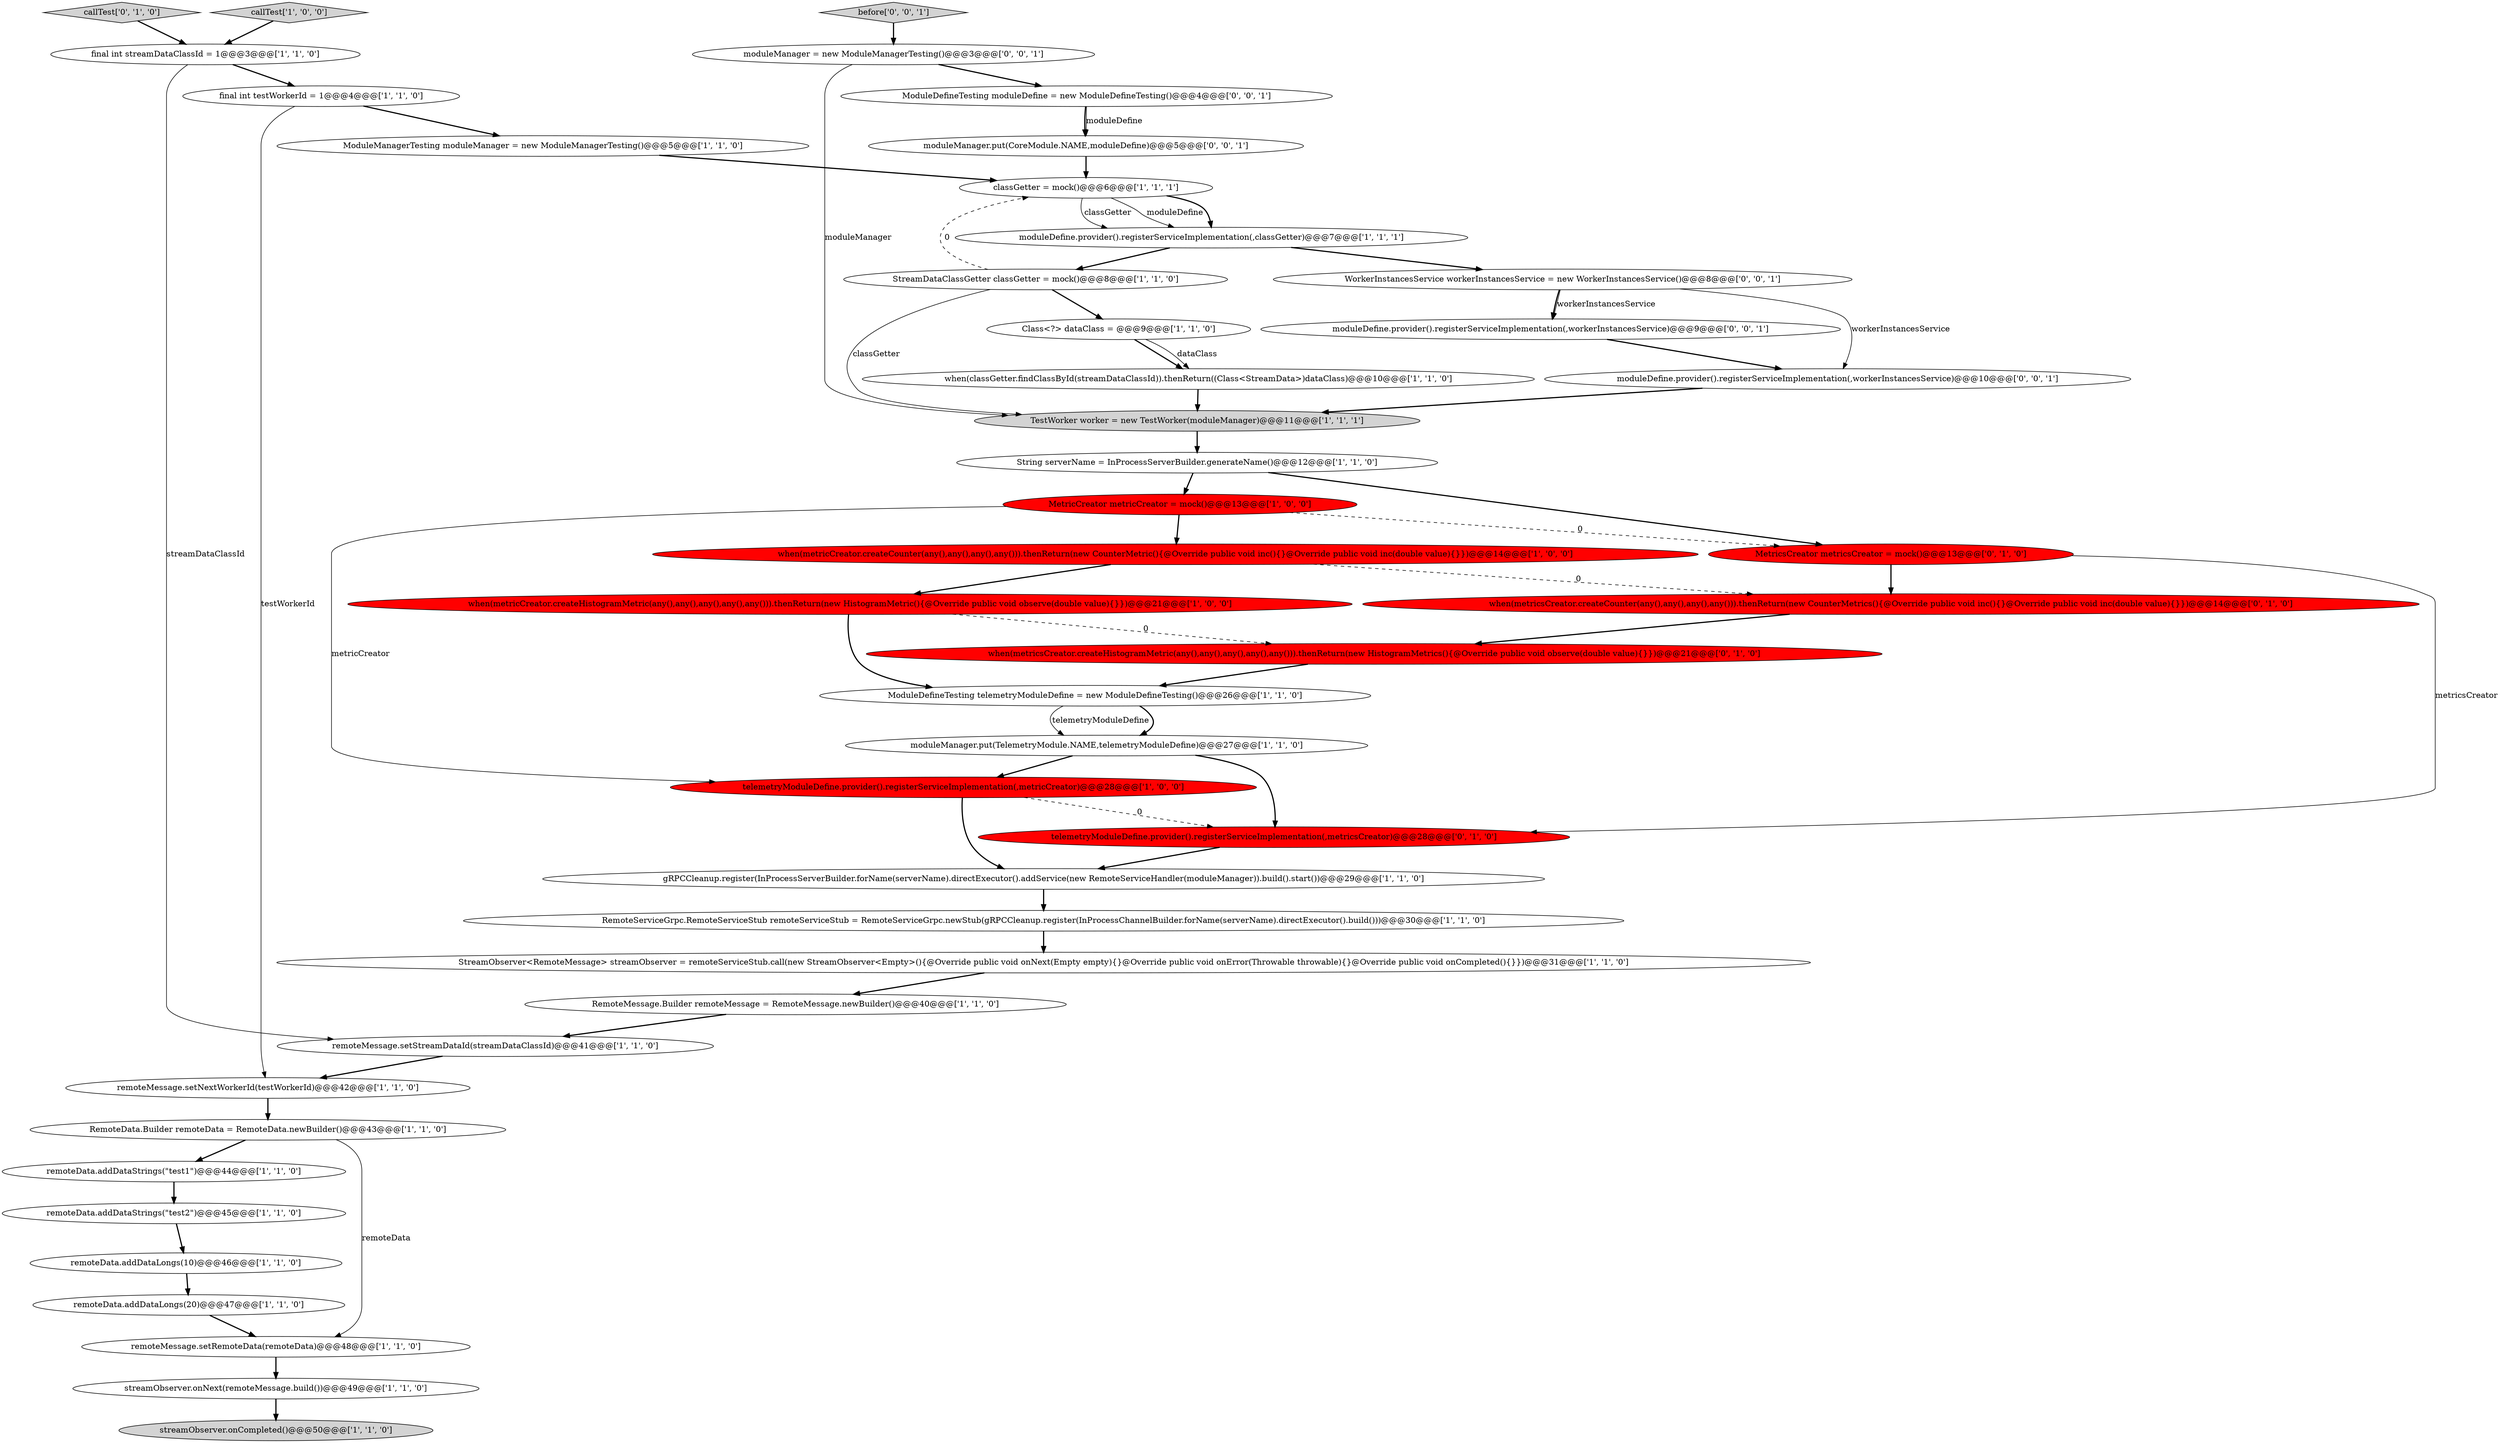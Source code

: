 digraph {
17 [style = filled, label = "when(metricCreator.createCounter(any(),any(),any(),any())).thenReturn(new CounterMetric(){@Override public void inc(){}@Override public void inc(double value){}})@@@14@@@['1', '0', '0']", fillcolor = red, shape = ellipse image = "AAA1AAABBB1BBB"];
10 [style = filled, label = "callTest['1', '0', '0']", fillcolor = lightgray, shape = diamond image = "AAA0AAABBB1BBB"];
11 [style = filled, label = "remoteData.addDataStrings(\"test2\")@@@45@@@['1', '1', '0']", fillcolor = white, shape = ellipse image = "AAA0AAABBB1BBB"];
18 [style = filled, label = "ModuleDefineTesting telemetryModuleDefine = new ModuleDefineTesting()@@@26@@@['1', '1', '0']", fillcolor = white, shape = ellipse image = "AAA0AAABBB1BBB"];
2 [style = filled, label = "remoteMessage.setRemoteData(remoteData)@@@48@@@['1', '1', '0']", fillcolor = white, shape = ellipse image = "AAA0AAABBB1BBB"];
19 [style = filled, label = "remoteData.addDataStrings(\"test1\")@@@44@@@['1', '1', '0']", fillcolor = white, shape = ellipse image = "AAA0AAABBB1BBB"];
20 [style = filled, label = "classGetter = mock()@@@6@@@['1', '1', '1']", fillcolor = white, shape = ellipse image = "AAA0AAABBB1BBB"];
28 [style = filled, label = "streamObserver.onNext(remoteMessage.build())@@@49@@@['1', '1', '0']", fillcolor = white, shape = ellipse image = "AAA0AAABBB1BBB"];
30 [style = filled, label = "when(classGetter.findClassById(streamDataClassId)).thenReturn((Class<StreamData>)dataClass)@@@10@@@['1', '1', '0']", fillcolor = white, shape = ellipse image = "AAA0AAABBB1BBB"];
32 [style = filled, label = "telemetryModuleDefine.provider().registerServiceImplementation(,metricsCreator)@@@28@@@['0', '1', '0']", fillcolor = red, shape = ellipse image = "AAA1AAABBB2BBB"];
26 [style = filled, label = "moduleManager.put(TelemetryModule.NAME,telemetryModuleDefine)@@@27@@@['1', '1', '0']", fillcolor = white, shape = ellipse image = "AAA0AAABBB1BBB"];
12 [style = filled, label = "remoteMessage.setNextWorkerId(testWorkerId)@@@42@@@['1', '1', '0']", fillcolor = white, shape = ellipse image = "AAA0AAABBB1BBB"];
21 [style = filled, label = "remoteMessage.setStreamDataId(streamDataClassId)@@@41@@@['1', '1', '0']", fillcolor = white, shape = ellipse image = "AAA0AAABBB1BBB"];
3 [style = filled, label = "TestWorker worker = new TestWorker(moduleManager)@@@11@@@['1', '1', '1']", fillcolor = lightgray, shape = ellipse image = "AAA0AAABBB1BBB"];
14 [style = filled, label = "RemoteMessage.Builder remoteMessage = RemoteMessage.newBuilder()@@@40@@@['1', '1', '0']", fillcolor = white, shape = ellipse image = "AAA0AAABBB1BBB"];
16 [style = filled, label = "gRPCCleanup.register(InProcessServerBuilder.forName(serverName).directExecutor().addService(new RemoteServiceHandler(moduleManager)).build().start())@@@29@@@['1', '1', '0']", fillcolor = white, shape = ellipse image = "AAA0AAABBB1BBB"];
31 [style = filled, label = "when(metricsCreator.createCounter(any(),any(),any(),any())).thenReturn(new CounterMetrics(){@Override public void inc(){}@Override public void inc(double value){}})@@@14@@@['0', '1', '0']", fillcolor = red, shape = ellipse image = "AAA1AAABBB2BBB"];
15 [style = filled, label = "StreamDataClassGetter classGetter = mock()@@@8@@@['1', '1', '0']", fillcolor = white, shape = ellipse image = "AAA0AAABBB1BBB"];
23 [style = filled, label = "MetricCreator metricCreator = mock()@@@13@@@['1', '0', '0']", fillcolor = red, shape = ellipse image = "AAA1AAABBB1BBB"];
1 [style = filled, label = "when(metricCreator.createHistogramMetric(any(),any(),any(),any(),any())).thenReturn(new HistogramMetric(){@Override public void observe(double value){}})@@@21@@@['1', '0', '0']", fillcolor = red, shape = ellipse image = "AAA1AAABBB1BBB"];
6 [style = filled, label = "StreamObserver<RemoteMessage> streamObserver = remoteServiceStub.call(new StreamObserver<Empty>(){@Override public void onNext(Empty empty){}@Override public void onError(Throwable throwable){}@Override public void onCompleted(){}})@@@31@@@['1', '1', '0']", fillcolor = white, shape = ellipse image = "AAA0AAABBB1BBB"];
24 [style = filled, label = "final int testWorkerId = 1@@@4@@@['1', '1', '0']", fillcolor = white, shape = ellipse image = "AAA0AAABBB1BBB"];
39 [style = filled, label = "moduleManager = new ModuleManagerTesting()@@@3@@@['0', '0', '1']", fillcolor = white, shape = ellipse image = "AAA0AAABBB3BBB"];
7 [style = filled, label = "ModuleManagerTesting moduleManager = new ModuleManagerTesting()@@@5@@@['1', '1', '0']", fillcolor = white, shape = ellipse image = "AAA0AAABBB1BBB"];
34 [style = filled, label = "MetricsCreator metricsCreator = mock()@@@13@@@['0', '1', '0']", fillcolor = red, shape = ellipse image = "AAA1AAABBB2BBB"];
4 [style = filled, label = "String serverName = InProcessServerBuilder.generateName()@@@12@@@['1', '1', '0']", fillcolor = white, shape = ellipse image = "AAA0AAABBB1BBB"];
9 [style = filled, label = "telemetryModuleDefine.provider().registerServiceImplementation(,metricCreator)@@@28@@@['1', '0', '0']", fillcolor = red, shape = ellipse image = "AAA1AAABBB1BBB"];
22 [style = filled, label = "remoteData.addDataLongs(20)@@@47@@@['1', '1', '0']", fillcolor = white, shape = ellipse image = "AAA0AAABBB1BBB"];
5 [style = filled, label = "RemoteServiceGrpc.RemoteServiceStub remoteServiceStub = RemoteServiceGrpc.newStub(gRPCCleanup.register(InProcessChannelBuilder.forName(serverName).directExecutor().build()))@@@30@@@['1', '1', '0']", fillcolor = white, shape = ellipse image = "AAA0AAABBB1BBB"];
35 [style = filled, label = "when(metricsCreator.createHistogramMetric(any(),any(),any(),any(),any())).thenReturn(new HistogramMetrics(){@Override public void observe(double value){}})@@@21@@@['0', '1', '0']", fillcolor = red, shape = ellipse image = "AAA1AAABBB2BBB"];
38 [style = filled, label = "moduleDefine.provider().registerServiceImplementation(,workerInstancesService)@@@9@@@['0', '0', '1']", fillcolor = white, shape = ellipse image = "AAA0AAABBB3BBB"];
29 [style = filled, label = "final int streamDataClassId = 1@@@3@@@['1', '1', '0']", fillcolor = white, shape = ellipse image = "AAA0AAABBB1BBB"];
41 [style = filled, label = "before['0', '0', '1']", fillcolor = lightgray, shape = diamond image = "AAA0AAABBB3BBB"];
37 [style = filled, label = "moduleManager.put(CoreModule.NAME,moduleDefine)@@@5@@@['0', '0', '1']", fillcolor = white, shape = ellipse image = "AAA0AAABBB3BBB"];
8 [style = filled, label = "RemoteData.Builder remoteData = RemoteData.newBuilder()@@@43@@@['1', '1', '0']", fillcolor = white, shape = ellipse image = "AAA0AAABBB1BBB"];
0 [style = filled, label = "remoteData.addDataLongs(10)@@@46@@@['1', '1', '0']", fillcolor = white, shape = ellipse image = "AAA0AAABBB1BBB"];
33 [style = filled, label = "callTest['0', '1', '0']", fillcolor = lightgray, shape = diamond image = "AAA0AAABBB2BBB"];
42 [style = filled, label = "moduleDefine.provider().registerServiceImplementation(,workerInstancesService)@@@10@@@['0', '0', '1']", fillcolor = white, shape = ellipse image = "AAA0AAABBB3BBB"];
36 [style = filled, label = "ModuleDefineTesting moduleDefine = new ModuleDefineTesting()@@@4@@@['0', '0', '1']", fillcolor = white, shape = ellipse image = "AAA0AAABBB3BBB"];
40 [style = filled, label = "WorkerInstancesService workerInstancesService = new WorkerInstancesService()@@@8@@@['0', '0', '1']", fillcolor = white, shape = ellipse image = "AAA0AAABBB3BBB"];
13 [style = filled, label = "Class<?> dataClass = @@@9@@@['1', '1', '0']", fillcolor = white, shape = ellipse image = "AAA0AAABBB1BBB"];
27 [style = filled, label = "moduleDefine.provider().registerServiceImplementation(,classGetter)@@@7@@@['1', '1', '1']", fillcolor = white, shape = ellipse image = "AAA0AAABBB1BBB"];
25 [style = filled, label = "streamObserver.onCompleted()@@@50@@@['1', '1', '0']", fillcolor = lightgray, shape = ellipse image = "AAA0AAABBB1BBB"];
15->3 [style = solid, label="classGetter"];
40->42 [style = solid, label="workerInstancesService"];
15->13 [style = bold, label=""];
24->12 [style = solid, label="testWorkerId"];
15->20 [style = dashed, label="0"];
22->2 [style = bold, label=""];
35->18 [style = bold, label=""];
17->1 [style = bold, label=""];
26->32 [style = bold, label=""];
23->34 [style = dashed, label="0"];
1->35 [style = dashed, label="0"];
8->19 [style = bold, label=""];
18->26 [style = bold, label=""];
37->20 [style = bold, label=""];
20->27 [style = solid, label="moduleDefine"];
26->9 [style = bold, label=""];
34->31 [style = bold, label=""];
1->18 [style = bold, label=""];
19->11 [style = bold, label=""];
34->32 [style = solid, label="metricsCreator"];
13->30 [style = bold, label=""];
7->20 [style = bold, label=""];
32->16 [style = bold, label=""];
36->37 [style = solid, label="moduleDefine"];
40->38 [style = bold, label=""];
38->42 [style = bold, label=""];
17->31 [style = dashed, label="0"];
3->4 [style = bold, label=""];
9->16 [style = bold, label=""];
27->15 [style = bold, label=""];
23->9 [style = solid, label="metricCreator"];
39->3 [style = solid, label="moduleManager"];
9->32 [style = dashed, label="0"];
20->27 [style = bold, label=""];
21->12 [style = bold, label=""];
33->29 [style = bold, label=""];
6->14 [style = bold, label=""];
13->30 [style = solid, label="dataClass"];
11->0 [style = bold, label=""];
8->2 [style = solid, label="remoteData"];
5->6 [style = bold, label=""];
31->35 [style = bold, label=""];
10->29 [style = bold, label=""];
30->3 [style = bold, label=""];
12->8 [style = bold, label=""];
0->22 [style = bold, label=""];
40->38 [style = solid, label="workerInstancesService"];
16->5 [style = bold, label=""];
28->25 [style = bold, label=""];
42->3 [style = bold, label=""];
23->17 [style = bold, label=""];
4->34 [style = bold, label=""];
18->26 [style = solid, label="telemetryModuleDefine"];
27->40 [style = bold, label=""];
36->37 [style = bold, label=""];
20->27 [style = solid, label="classGetter"];
41->39 [style = bold, label=""];
29->21 [style = solid, label="streamDataClassId"];
29->24 [style = bold, label=""];
24->7 [style = bold, label=""];
39->36 [style = bold, label=""];
2->28 [style = bold, label=""];
14->21 [style = bold, label=""];
4->23 [style = bold, label=""];
}
